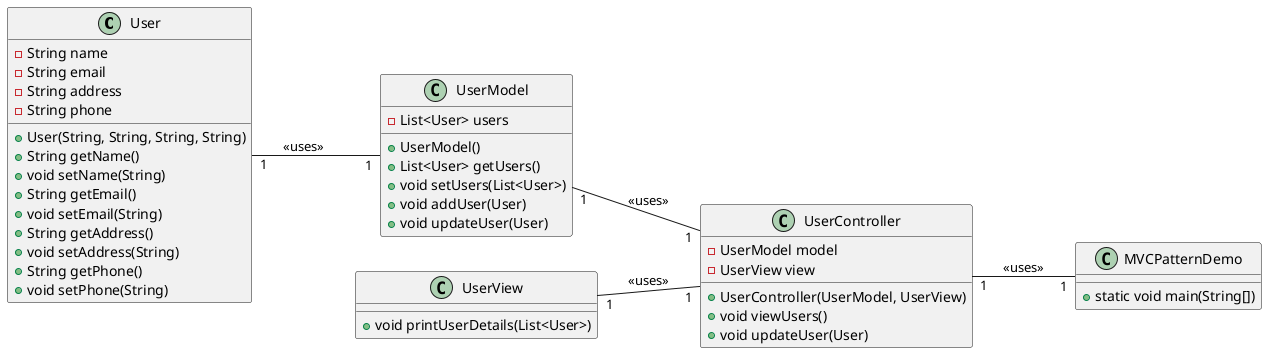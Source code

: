 @startuml

left to right direction

class User {
  -String name
  -String email
  -String address
  -String phone
  +User(String, String, String, String)
  +String getName()
  +void setName(String)
  +String getEmail()
  +void setEmail(String)
  +String getAddress()
  +void setAddress(String)
  +String getPhone()
  +void setPhone(String)
}

class UserModel {
  -List<User> users
  +UserModel()
  +List<User> getUsers()
  +void setUsers(List<User>)
  +void addUser(User)
  +void updateUser(User)
}

class UserView {
  +void printUserDetails(List<User>)
}

class UserController {
  -UserModel model
  -UserView view
  +UserController(UserModel, UserView)
  +void viewUsers()
  +void updateUser(User)
}

class MVCPatternDemo {
  +static void main(String[])
}

User "1" -- "1" UserModel : <<uses>>
UserModel "1" -- "1" UserController : <<uses>>
UserView "1" -- "1" UserController : <<uses>>
UserController "1" -- "1" MVCPatternDemo : <<uses>>
@enduml